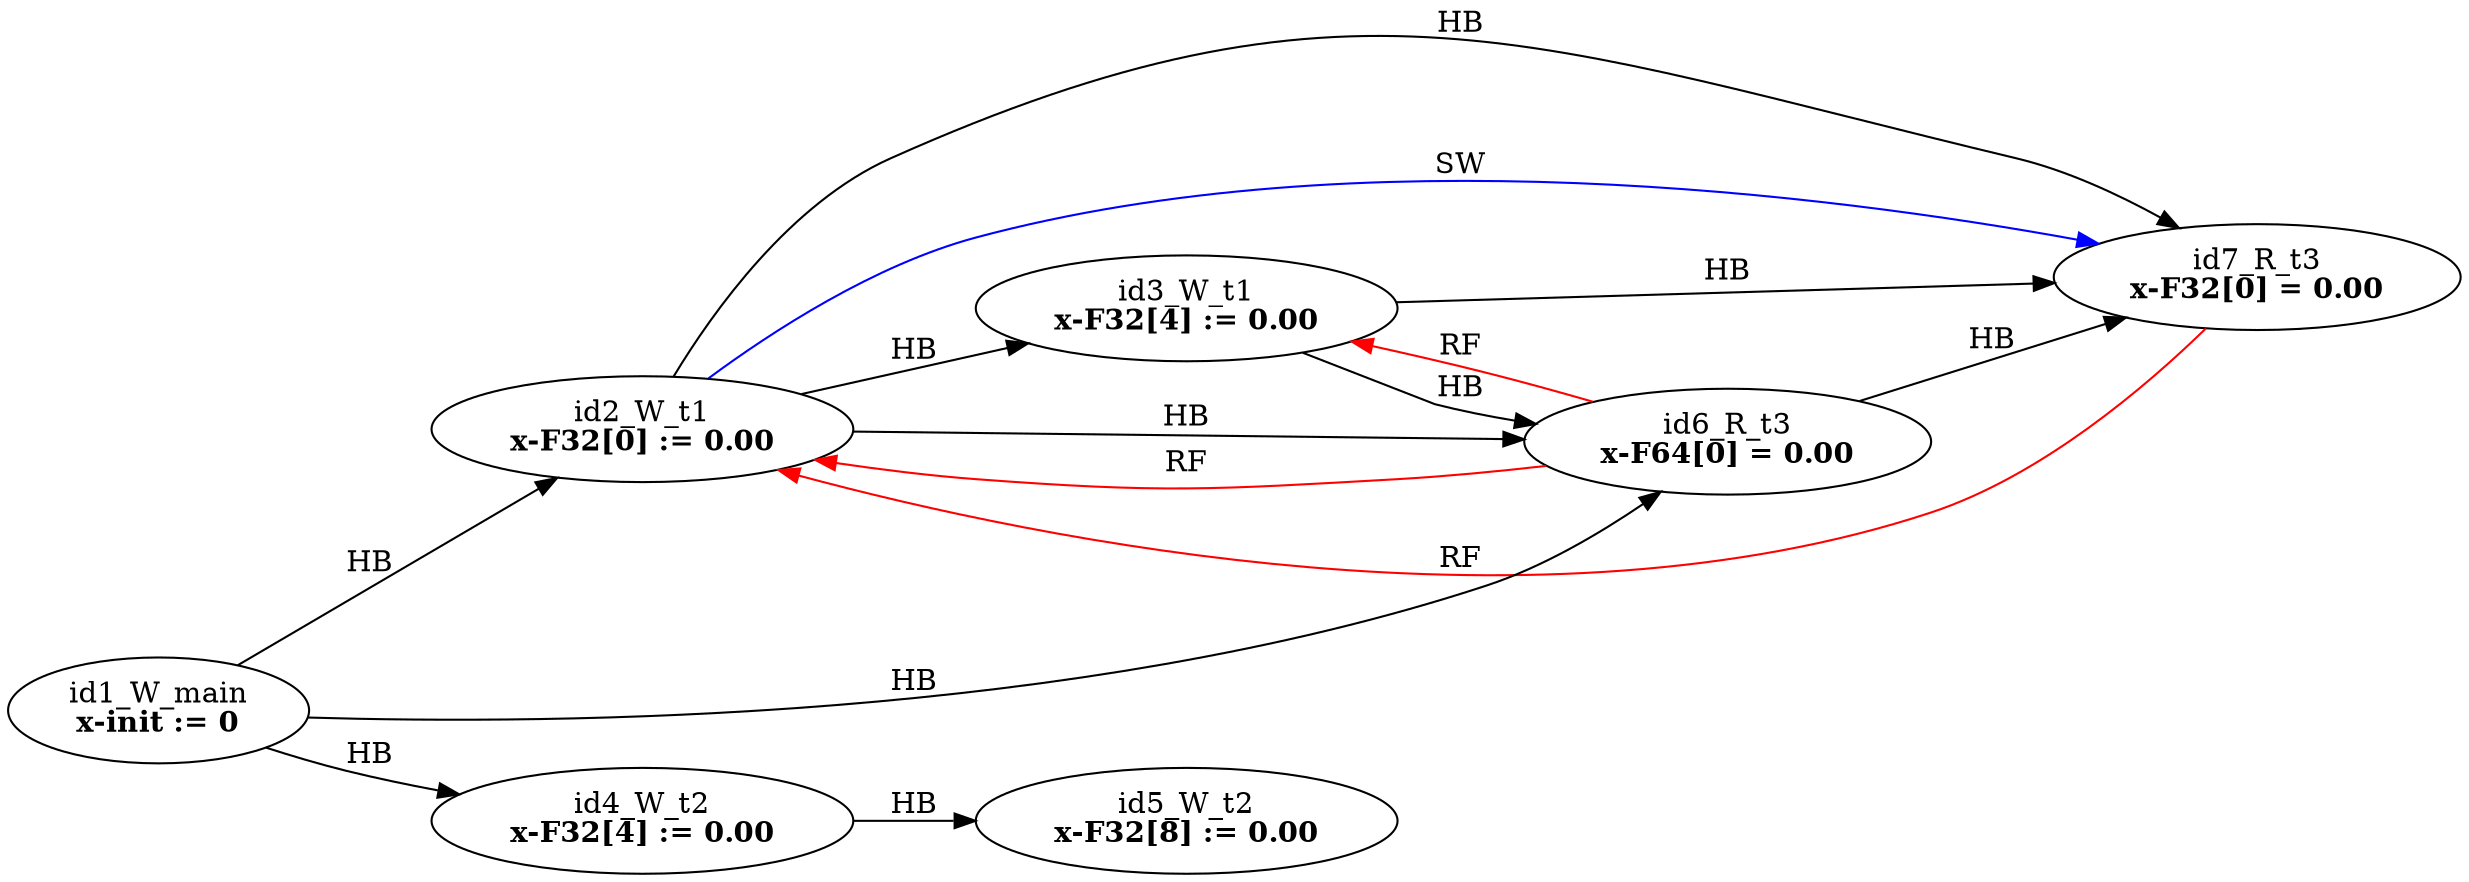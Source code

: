 digraph memory_model {
rankdir=LR;
splines=true; esep=0.5;
id2_W_t1 -> id3_W_t1 [label = "HB", color="black"];
id4_W_t2 -> id5_W_t2 [label = "HB", color="black"];
id6_R_t3 -> id7_R_t3 [label = "HB", color="black"];
id1_W_main -> id2_W_t1 [label = "HB", color="black"];
id1_W_main -> id4_W_t2 [label = "HB", color="black"];
id1_W_main -> id6_R_t3 [label = "HB", color="black"];
id2_W_t1 -> id6_R_t3 [label = "HB", color="black"];
id2_W_t1 -> id7_R_t3 [label = "HB", color="black"];
id3_W_t1 -> id6_R_t3 [label = "HB", color="black"];
id3_W_t1 -> id7_R_t3 [label = "HB", color="black"];
id6_R_t3 -> id2_W_t1 [label = "RF", color="red"];
id6_R_t3 -> id3_W_t1 [label = "RF", color="red"];
id7_R_t3 -> id2_W_t1 [label = "RF", color="red"];
id2_W_t1 -> id7_R_t3 [label = "SW", color="blue"];
id1_W_main [label=<id1_W_main<br/><B>x-init := 0</B>>, pos="5.0,4!"]
id2_W_t1 [label=<id2_W_t1<br/><B>x-F32[0] := 0.00</B>>, pos="0,2!"]
id3_W_t1 [label=<id3_W_t1<br/><B>x-F32[4] := 0.00</B>>, pos="0,0!"]
id4_W_t2 [label=<id4_W_t2<br/><B>x-F32[4] := 0.00</B>>, pos="5,2!"]
id5_W_t2 [label=<id5_W_t2<br/><B>x-F32[8] := 0.00</B>>, pos="5,0!"]
id6_R_t3 [label=<id6_R_t3<br/><B>x-F64[0] = 0.00</B>>, pos="10,2!"]
id7_R_t3 [label=<id7_R_t3<br/><B>x-F32[0] = 0.00</B>>, pos="10,0!"]
}